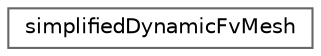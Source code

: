 digraph "Graphical Class Hierarchy"
{
 // LATEX_PDF_SIZE
  bgcolor="transparent";
  edge [fontname=Helvetica,fontsize=10,labelfontname=Helvetica,labelfontsize=10];
  node [fontname=Helvetica,fontsize=10,shape=box,height=0.2,width=0.4];
  rankdir="LR";
  Node0 [id="Node000000",label="simplifiedDynamicFvMesh",height=0.2,width=0.4,color="grey40", fillcolor="white", style="filled",URL="$classFoam_1_1simplifiedDynamicFvMesh.html",tooltip="Functions to generate simplified finite volume meshes."];
}
